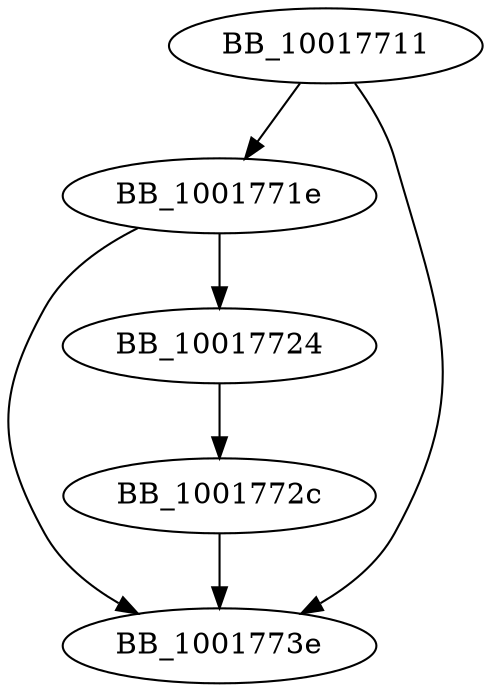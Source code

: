 DiGraph __freebuf{
BB_10017711->BB_1001771e
BB_10017711->BB_1001773e
BB_1001771e->BB_10017724
BB_1001771e->BB_1001773e
BB_10017724->BB_1001772c
BB_1001772c->BB_1001773e
}

